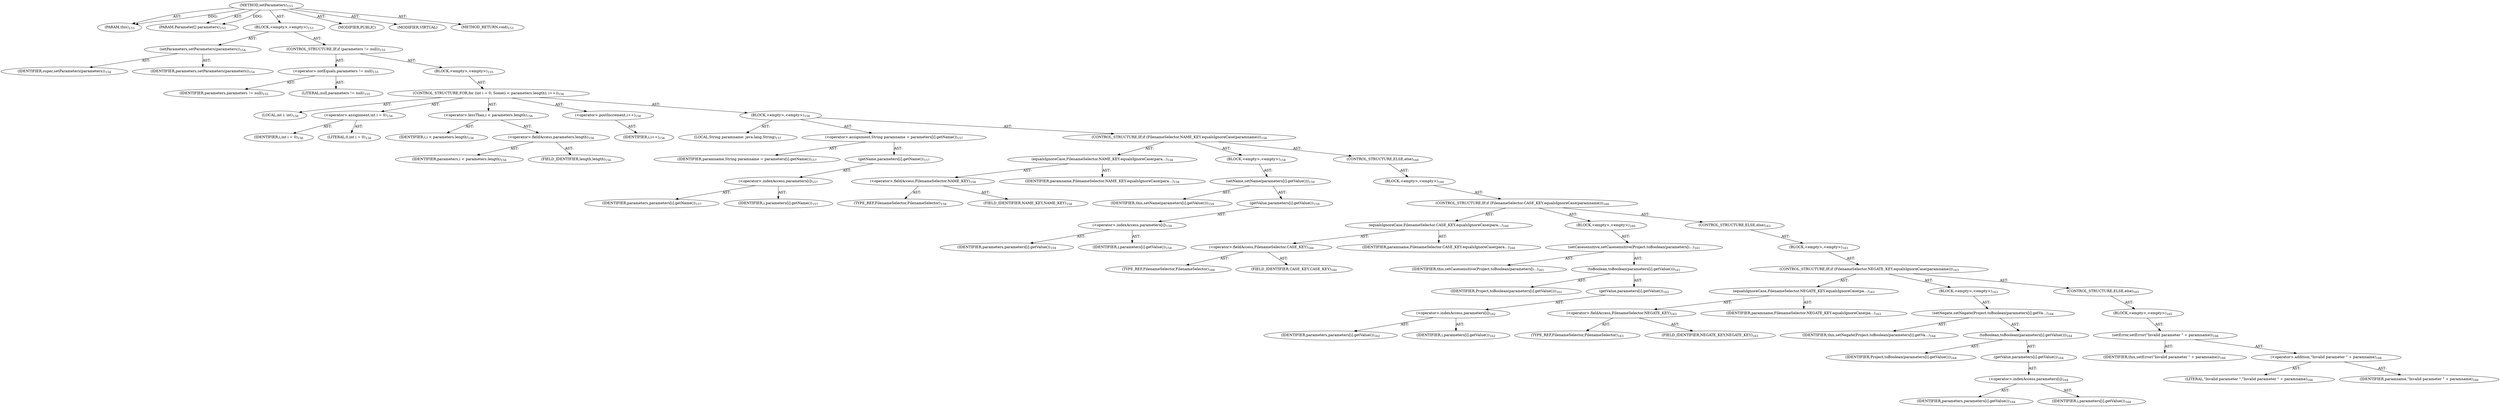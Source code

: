 digraph "setParameters" {  
"111669149701" [label = <(METHOD,setParameters)<SUB>153</SUB>> ]
"115964116995" [label = <(PARAM,this)<SUB>153</SUB>> ]
"115964117003" [label = <(PARAM,Parameter[] parameters)<SUB>153</SUB>> ]
"25769803786" [label = <(BLOCK,&lt;empty&gt;,&lt;empty&gt;)<SUB>153</SUB>> ]
"30064771107" [label = <(setParameters,setParameters(parameters))<SUB>154</SUB>> ]
"68719476772" [label = <(IDENTIFIER,super,setParameters(parameters))<SUB>154</SUB>> ]
"68719476773" [label = <(IDENTIFIER,parameters,setParameters(parameters))<SUB>154</SUB>> ]
"47244640261" [label = <(CONTROL_STRUCTURE,IF,if (parameters != null))<SUB>155</SUB>> ]
"30064771108" [label = <(&lt;operator&gt;.notEquals,parameters != null)<SUB>155</SUB>> ]
"68719476774" [label = <(IDENTIFIER,parameters,parameters != null)<SUB>155</SUB>> ]
"90194313230" [label = <(LITERAL,null,parameters != null)<SUB>155</SUB>> ]
"25769803787" [label = <(BLOCK,&lt;empty&gt;,&lt;empty&gt;)<SUB>155</SUB>> ]
"47244640262" [label = <(CONTROL_STRUCTURE,FOR,for (int i = 0; Some(i &lt; parameters.length); i++))<SUB>156</SUB>> ]
"94489280513" [label = <(LOCAL,int i: int)<SUB>156</SUB>> ]
"30064771109" [label = <(&lt;operator&gt;.assignment,int i = 0)<SUB>156</SUB>> ]
"68719476775" [label = <(IDENTIFIER,i,int i = 0)<SUB>156</SUB>> ]
"90194313231" [label = <(LITERAL,0,int i = 0)<SUB>156</SUB>> ]
"30064771110" [label = <(&lt;operator&gt;.lessThan,i &lt; parameters.length)<SUB>156</SUB>> ]
"68719476776" [label = <(IDENTIFIER,i,i &lt; parameters.length)<SUB>156</SUB>> ]
"30064771111" [label = <(&lt;operator&gt;.fieldAccess,parameters.length)<SUB>156</SUB>> ]
"68719476777" [label = <(IDENTIFIER,parameters,i &lt; parameters.length)<SUB>156</SUB>> ]
"55834574860" [label = <(FIELD_IDENTIFIER,length,length)<SUB>156</SUB>> ]
"30064771112" [label = <(&lt;operator&gt;.postIncrement,i++)<SUB>156</SUB>> ]
"68719476778" [label = <(IDENTIFIER,i,i++)<SUB>156</SUB>> ]
"25769803788" [label = <(BLOCK,&lt;empty&gt;,&lt;empty&gt;)<SUB>156</SUB>> ]
"94489280514" [label = <(LOCAL,String paramname: java.lang.String)<SUB>157</SUB>> ]
"30064771113" [label = <(&lt;operator&gt;.assignment,String paramname = parameters[i].getName())<SUB>157</SUB>> ]
"68719476779" [label = <(IDENTIFIER,paramname,String paramname = parameters[i].getName())<SUB>157</SUB>> ]
"30064771114" [label = <(getName,parameters[i].getName())<SUB>157</SUB>> ]
"30064771115" [label = <(&lt;operator&gt;.indexAccess,parameters[i])<SUB>157</SUB>> ]
"68719476780" [label = <(IDENTIFIER,parameters,parameters[i].getName())<SUB>157</SUB>> ]
"68719476781" [label = <(IDENTIFIER,i,parameters[i].getName())<SUB>157</SUB>> ]
"47244640263" [label = <(CONTROL_STRUCTURE,IF,if (FilenameSelector.NAME_KEY.equalsIgnoreCase(paramname)))<SUB>158</SUB>> ]
"30064771116" [label = <(equalsIgnoreCase,FilenameSelector.NAME_KEY.equalsIgnoreCase(para...)<SUB>158</SUB>> ]
"30064771117" [label = <(&lt;operator&gt;.fieldAccess,FilenameSelector.NAME_KEY)<SUB>158</SUB>> ]
"180388626432" [label = <(TYPE_REF,FilenameSelector,FilenameSelector)<SUB>158</SUB>> ]
"55834574861" [label = <(FIELD_IDENTIFIER,NAME_KEY,NAME_KEY)<SUB>158</SUB>> ]
"68719476782" [label = <(IDENTIFIER,paramname,FilenameSelector.NAME_KEY.equalsIgnoreCase(para...)<SUB>158</SUB>> ]
"25769803789" [label = <(BLOCK,&lt;empty&gt;,&lt;empty&gt;)<SUB>158</SUB>> ]
"30064771118" [label = <(setName,setName(parameters[i].getValue()))<SUB>159</SUB>> ]
"68719476739" [label = <(IDENTIFIER,this,setName(parameters[i].getValue()))<SUB>159</SUB>> ]
"30064771119" [label = <(getValue,parameters[i].getValue())<SUB>159</SUB>> ]
"30064771120" [label = <(&lt;operator&gt;.indexAccess,parameters[i])<SUB>159</SUB>> ]
"68719476783" [label = <(IDENTIFIER,parameters,parameters[i].getValue())<SUB>159</SUB>> ]
"68719476784" [label = <(IDENTIFIER,i,parameters[i].getValue())<SUB>159</SUB>> ]
"47244640264" [label = <(CONTROL_STRUCTURE,ELSE,else)<SUB>160</SUB>> ]
"25769803790" [label = <(BLOCK,&lt;empty&gt;,&lt;empty&gt;)<SUB>160</SUB>> ]
"47244640265" [label = <(CONTROL_STRUCTURE,IF,if (FilenameSelector.CASE_KEY.equalsIgnoreCase(paramname)))<SUB>160</SUB>> ]
"30064771121" [label = <(equalsIgnoreCase,FilenameSelector.CASE_KEY.equalsIgnoreCase(para...)<SUB>160</SUB>> ]
"30064771122" [label = <(&lt;operator&gt;.fieldAccess,FilenameSelector.CASE_KEY)<SUB>160</SUB>> ]
"180388626433" [label = <(TYPE_REF,FilenameSelector,FilenameSelector)<SUB>160</SUB>> ]
"55834574862" [label = <(FIELD_IDENTIFIER,CASE_KEY,CASE_KEY)<SUB>160</SUB>> ]
"68719476785" [label = <(IDENTIFIER,paramname,FilenameSelector.CASE_KEY.equalsIgnoreCase(para...)<SUB>160</SUB>> ]
"25769803791" [label = <(BLOCK,&lt;empty&gt;,&lt;empty&gt;)<SUB>160</SUB>> ]
"30064771123" [label = <(setCasesensitive,setCasesensitive(Project.toBoolean(parameters[i...)<SUB>161</SUB>> ]
"68719476740" [label = <(IDENTIFIER,this,setCasesensitive(Project.toBoolean(parameters[i...)<SUB>161</SUB>> ]
"30064771124" [label = <(toBoolean,toBoolean(parameters[i].getValue()))<SUB>161</SUB>> ]
"68719476786" [label = <(IDENTIFIER,Project,toBoolean(parameters[i].getValue()))<SUB>161</SUB>> ]
"30064771125" [label = <(getValue,parameters[i].getValue())<SUB>162</SUB>> ]
"30064771126" [label = <(&lt;operator&gt;.indexAccess,parameters[i])<SUB>162</SUB>> ]
"68719476787" [label = <(IDENTIFIER,parameters,parameters[i].getValue())<SUB>162</SUB>> ]
"68719476788" [label = <(IDENTIFIER,i,parameters[i].getValue())<SUB>162</SUB>> ]
"47244640266" [label = <(CONTROL_STRUCTURE,ELSE,else)<SUB>163</SUB>> ]
"25769803792" [label = <(BLOCK,&lt;empty&gt;,&lt;empty&gt;)<SUB>163</SUB>> ]
"47244640267" [label = <(CONTROL_STRUCTURE,IF,if (FilenameSelector.NEGATE_KEY.equalsIgnoreCase(paramname)))<SUB>163</SUB>> ]
"30064771127" [label = <(equalsIgnoreCase,FilenameSelector.NEGATE_KEY.equalsIgnoreCase(pa...)<SUB>163</SUB>> ]
"30064771128" [label = <(&lt;operator&gt;.fieldAccess,FilenameSelector.NEGATE_KEY)<SUB>163</SUB>> ]
"180388626434" [label = <(TYPE_REF,FilenameSelector,FilenameSelector)<SUB>163</SUB>> ]
"55834574863" [label = <(FIELD_IDENTIFIER,NEGATE_KEY,NEGATE_KEY)<SUB>163</SUB>> ]
"68719476789" [label = <(IDENTIFIER,paramname,FilenameSelector.NEGATE_KEY.equalsIgnoreCase(pa...)<SUB>163</SUB>> ]
"25769803793" [label = <(BLOCK,&lt;empty&gt;,&lt;empty&gt;)<SUB>163</SUB>> ]
"30064771129" [label = <(setNegate,setNegate(Project.toBoolean(parameters[i].getVa...)<SUB>164</SUB>> ]
"68719476741" [label = <(IDENTIFIER,this,setNegate(Project.toBoolean(parameters[i].getVa...)<SUB>164</SUB>> ]
"30064771130" [label = <(toBoolean,toBoolean(parameters[i].getValue()))<SUB>164</SUB>> ]
"68719476790" [label = <(IDENTIFIER,Project,toBoolean(parameters[i].getValue()))<SUB>164</SUB>> ]
"30064771131" [label = <(getValue,parameters[i].getValue())<SUB>164</SUB>> ]
"30064771132" [label = <(&lt;operator&gt;.indexAccess,parameters[i])<SUB>164</SUB>> ]
"68719476791" [label = <(IDENTIFIER,parameters,parameters[i].getValue())<SUB>164</SUB>> ]
"68719476792" [label = <(IDENTIFIER,i,parameters[i].getValue())<SUB>164</SUB>> ]
"47244640268" [label = <(CONTROL_STRUCTURE,ELSE,else)<SUB>165</SUB>> ]
"25769803794" [label = <(BLOCK,&lt;empty&gt;,&lt;empty&gt;)<SUB>165</SUB>> ]
"30064771133" [label = <(setError,setError(&quot;Invalid parameter &quot; + paramname))<SUB>166</SUB>> ]
"68719476742" [label = <(IDENTIFIER,this,setError(&quot;Invalid parameter &quot; + paramname))<SUB>166</SUB>> ]
"30064771134" [label = <(&lt;operator&gt;.addition,&quot;Invalid parameter &quot; + paramname)<SUB>166</SUB>> ]
"90194313232" [label = <(LITERAL,&quot;Invalid parameter &quot;,&quot;Invalid parameter &quot; + paramname)<SUB>166</SUB>> ]
"68719476793" [label = <(IDENTIFIER,paramname,&quot;Invalid parameter &quot; + paramname)<SUB>166</SUB>> ]
"133143986195" [label = <(MODIFIER,PUBLIC)> ]
"133143986196" [label = <(MODIFIER,VIRTUAL)> ]
"128849018885" [label = <(METHOD_RETURN,void)<SUB>153</SUB>> ]
  "111669149701" -> "115964116995"  [ label = "AST: "] 
  "111669149701" -> "115964117003"  [ label = "AST: "] 
  "111669149701" -> "25769803786"  [ label = "AST: "] 
  "111669149701" -> "133143986195"  [ label = "AST: "] 
  "111669149701" -> "133143986196"  [ label = "AST: "] 
  "111669149701" -> "128849018885"  [ label = "AST: "] 
  "25769803786" -> "30064771107"  [ label = "AST: "] 
  "25769803786" -> "47244640261"  [ label = "AST: "] 
  "30064771107" -> "68719476772"  [ label = "AST: "] 
  "30064771107" -> "68719476773"  [ label = "AST: "] 
  "47244640261" -> "30064771108"  [ label = "AST: "] 
  "47244640261" -> "25769803787"  [ label = "AST: "] 
  "30064771108" -> "68719476774"  [ label = "AST: "] 
  "30064771108" -> "90194313230"  [ label = "AST: "] 
  "25769803787" -> "47244640262"  [ label = "AST: "] 
  "47244640262" -> "94489280513"  [ label = "AST: "] 
  "47244640262" -> "30064771109"  [ label = "AST: "] 
  "47244640262" -> "30064771110"  [ label = "AST: "] 
  "47244640262" -> "30064771112"  [ label = "AST: "] 
  "47244640262" -> "25769803788"  [ label = "AST: "] 
  "30064771109" -> "68719476775"  [ label = "AST: "] 
  "30064771109" -> "90194313231"  [ label = "AST: "] 
  "30064771110" -> "68719476776"  [ label = "AST: "] 
  "30064771110" -> "30064771111"  [ label = "AST: "] 
  "30064771111" -> "68719476777"  [ label = "AST: "] 
  "30064771111" -> "55834574860"  [ label = "AST: "] 
  "30064771112" -> "68719476778"  [ label = "AST: "] 
  "25769803788" -> "94489280514"  [ label = "AST: "] 
  "25769803788" -> "30064771113"  [ label = "AST: "] 
  "25769803788" -> "47244640263"  [ label = "AST: "] 
  "30064771113" -> "68719476779"  [ label = "AST: "] 
  "30064771113" -> "30064771114"  [ label = "AST: "] 
  "30064771114" -> "30064771115"  [ label = "AST: "] 
  "30064771115" -> "68719476780"  [ label = "AST: "] 
  "30064771115" -> "68719476781"  [ label = "AST: "] 
  "47244640263" -> "30064771116"  [ label = "AST: "] 
  "47244640263" -> "25769803789"  [ label = "AST: "] 
  "47244640263" -> "47244640264"  [ label = "AST: "] 
  "30064771116" -> "30064771117"  [ label = "AST: "] 
  "30064771116" -> "68719476782"  [ label = "AST: "] 
  "30064771117" -> "180388626432"  [ label = "AST: "] 
  "30064771117" -> "55834574861"  [ label = "AST: "] 
  "25769803789" -> "30064771118"  [ label = "AST: "] 
  "30064771118" -> "68719476739"  [ label = "AST: "] 
  "30064771118" -> "30064771119"  [ label = "AST: "] 
  "30064771119" -> "30064771120"  [ label = "AST: "] 
  "30064771120" -> "68719476783"  [ label = "AST: "] 
  "30064771120" -> "68719476784"  [ label = "AST: "] 
  "47244640264" -> "25769803790"  [ label = "AST: "] 
  "25769803790" -> "47244640265"  [ label = "AST: "] 
  "47244640265" -> "30064771121"  [ label = "AST: "] 
  "47244640265" -> "25769803791"  [ label = "AST: "] 
  "47244640265" -> "47244640266"  [ label = "AST: "] 
  "30064771121" -> "30064771122"  [ label = "AST: "] 
  "30064771121" -> "68719476785"  [ label = "AST: "] 
  "30064771122" -> "180388626433"  [ label = "AST: "] 
  "30064771122" -> "55834574862"  [ label = "AST: "] 
  "25769803791" -> "30064771123"  [ label = "AST: "] 
  "30064771123" -> "68719476740"  [ label = "AST: "] 
  "30064771123" -> "30064771124"  [ label = "AST: "] 
  "30064771124" -> "68719476786"  [ label = "AST: "] 
  "30064771124" -> "30064771125"  [ label = "AST: "] 
  "30064771125" -> "30064771126"  [ label = "AST: "] 
  "30064771126" -> "68719476787"  [ label = "AST: "] 
  "30064771126" -> "68719476788"  [ label = "AST: "] 
  "47244640266" -> "25769803792"  [ label = "AST: "] 
  "25769803792" -> "47244640267"  [ label = "AST: "] 
  "47244640267" -> "30064771127"  [ label = "AST: "] 
  "47244640267" -> "25769803793"  [ label = "AST: "] 
  "47244640267" -> "47244640268"  [ label = "AST: "] 
  "30064771127" -> "30064771128"  [ label = "AST: "] 
  "30064771127" -> "68719476789"  [ label = "AST: "] 
  "30064771128" -> "180388626434"  [ label = "AST: "] 
  "30064771128" -> "55834574863"  [ label = "AST: "] 
  "25769803793" -> "30064771129"  [ label = "AST: "] 
  "30064771129" -> "68719476741"  [ label = "AST: "] 
  "30064771129" -> "30064771130"  [ label = "AST: "] 
  "30064771130" -> "68719476790"  [ label = "AST: "] 
  "30064771130" -> "30064771131"  [ label = "AST: "] 
  "30064771131" -> "30064771132"  [ label = "AST: "] 
  "30064771132" -> "68719476791"  [ label = "AST: "] 
  "30064771132" -> "68719476792"  [ label = "AST: "] 
  "47244640268" -> "25769803794"  [ label = "AST: "] 
  "25769803794" -> "30064771133"  [ label = "AST: "] 
  "30064771133" -> "68719476742"  [ label = "AST: "] 
  "30064771133" -> "30064771134"  [ label = "AST: "] 
  "30064771134" -> "90194313232"  [ label = "AST: "] 
  "30064771134" -> "68719476793"  [ label = "AST: "] 
  "111669149701" -> "115964116995"  [ label = "DDG: "] 
  "111669149701" -> "115964117003"  [ label = "DDG: "] 
}
